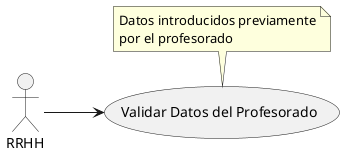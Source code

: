 @startuml
left to right direction

actor "RRHH" as rrhh

usecase "Validar Datos del Profesorado" as valDatos
note top of valDatos
    Datos introducidos previamente
    por el profesorado
end note

rrhh --> valDatos
@enduml
